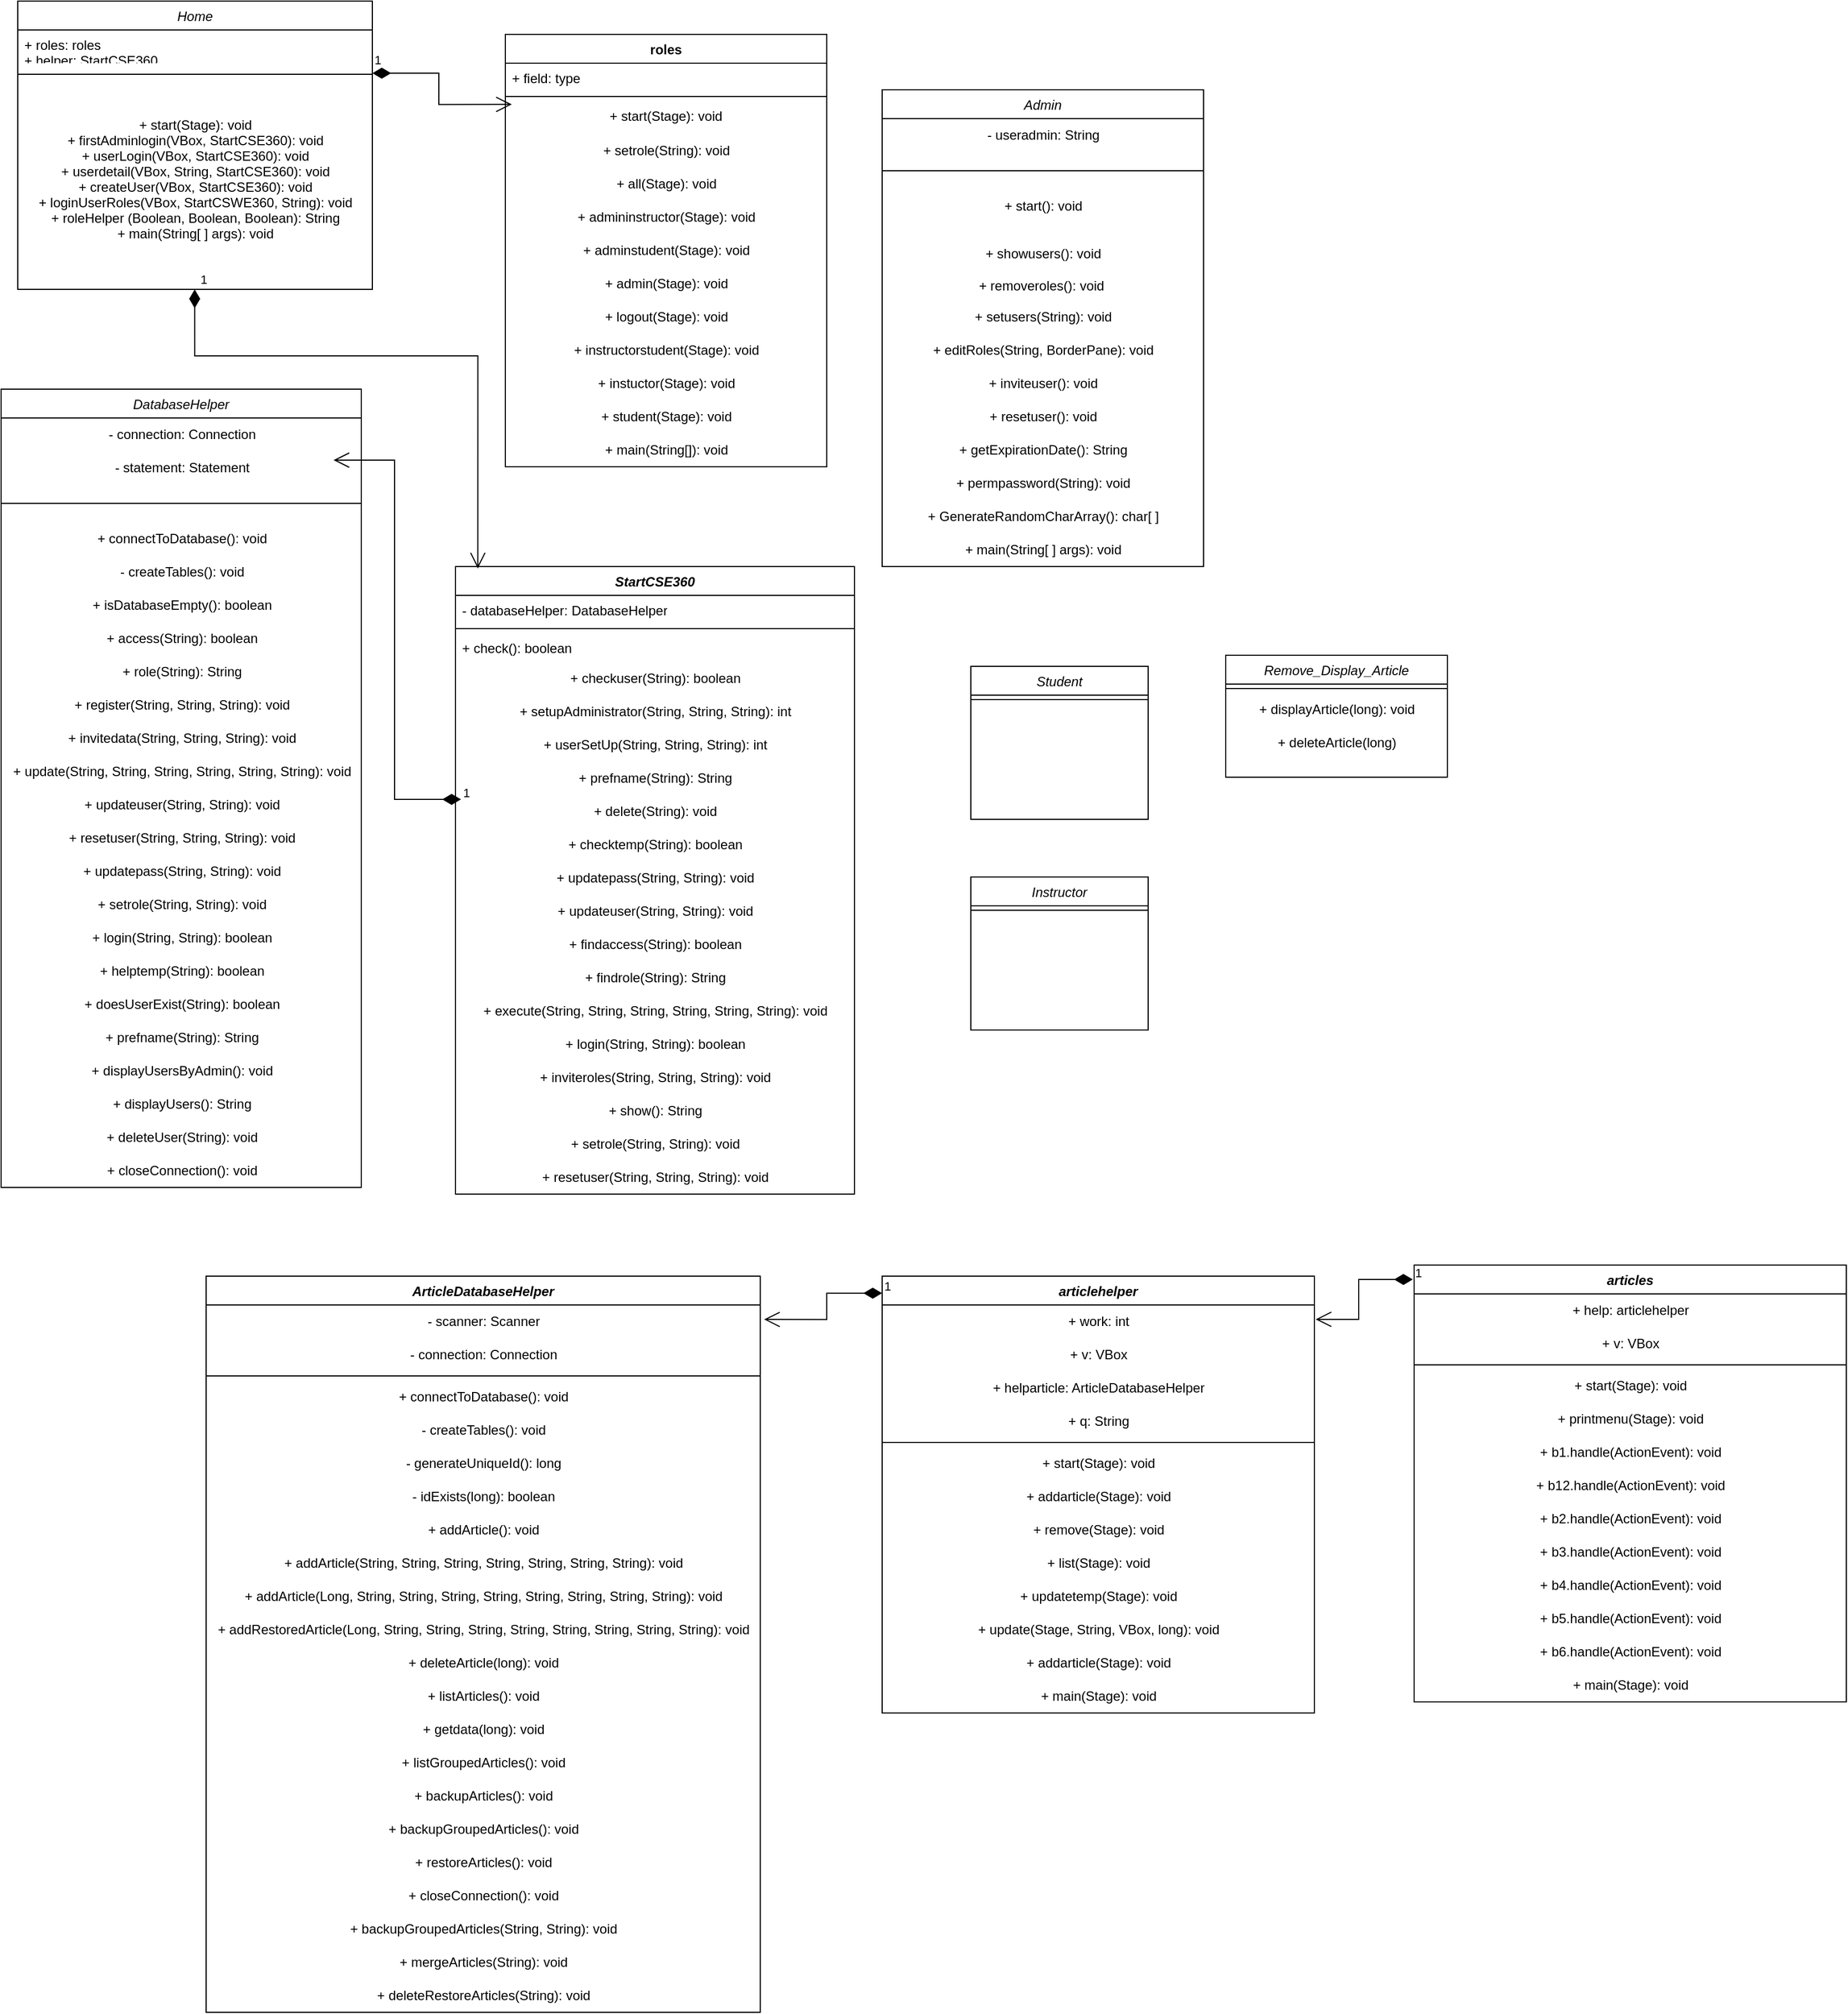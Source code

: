 <mxfile version="24.8.3">
  <diagram name="Page-1" id="ctMq2p94Id5YSrw-uo0k">
    <mxGraphModel dx="1825" dy="2035" grid="1" gridSize="10" guides="1" tooltips="1" connect="1" arrows="1" fold="1" page="1" pageScale="1" pageWidth="850" pageHeight="1100" math="0" shadow="0">
      <root>
        <mxCell id="0" />
        <mxCell id="1" parent="0" />
        <mxCell id="kllssjLPhVET7LkKiRfW-1" value="Home" style="swimlane;fontStyle=2;align=center;verticalAlign=top;childLayout=stackLayout;horizontal=1;startSize=26;horizontalStack=0;resizeParent=1;resizeLast=0;collapsible=1;marginBottom=0;rounded=0;shadow=0;strokeWidth=1;spacingTop=0;" parent="1" vertex="1">
          <mxGeometry x="40" y="40" width="320" height="260" as="geometry">
            <mxRectangle x="150" y="10" width="160" height="26" as="alternateBounds" />
          </mxGeometry>
        </mxCell>
        <mxCell id="kllssjLPhVET7LkKiRfW-2" value="+ roles: roles&#xa;+ helper: StartCSE360" style="text;align=left;verticalAlign=top;spacingLeft=4;spacingRight=4;overflow=hidden;rotatable=0;points=[[0,0.5],[1,0.5]];portConstraint=eastwest;rounded=0;shadow=0;html=0;" parent="kllssjLPhVET7LkKiRfW-1" vertex="1">
          <mxGeometry y="26" width="320" height="26" as="geometry" />
        </mxCell>
        <mxCell id="kllssjLPhVET7LkKiRfW-11" value="" style="line;html=1;strokeWidth=1;align=left;verticalAlign=middle;spacingTop=-1;spacingLeft=3;spacingRight=3;rotatable=0;labelPosition=right;points=[];portConstraint=eastwest;" parent="kllssjLPhVET7LkKiRfW-1" vertex="1">
          <mxGeometry y="52" width="320" height="28" as="geometry" />
        </mxCell>
        <mxCell id="kllssjLPhVET7LkKiRfW-12" value="+ start(Stage): void&#xa;+ firstAdminlogin(VBox, StartCSE360): void&#xa;+ userLogin(VBox, StartCSE360): void&#xa;+ userdetail(VBox, String, StartCSE360): void&#xa;+ createUser(VBox, StartCSE360): void&#xa;+ loginUserRoles(VBox, StartCSWE360, String): void&#xa;+ roleHelper (Boolean, Boolean, Boolean): String&#xa;+ main(String[ ] args): void" style="text;align=center;verticalAlign=top;spacingLeft=5;spacingRight=4;overflow=hidden;rotatable=0;points=[[0,0.5],[1,0.5]];portConstraint=eastwest;spacingTop=13;spacing=7;labelBorderColor=none;labelBackgroundColor=none;" parent="kllssjLPhVET7LkKiRfW-1" vertex="1">
          <mxGeometry y="80" width="320" height="180" as="geometry" />
        </mxCell>
        <mxCell id="kllssjLPhVET7LkKiRfW-13" value="Student" style="swimlane;fontStyle=2;align=center;verticalAlign=top;childLayout=stackLayout;horizontal=1;startSize=26;horizontalStack=0;resizeParent=1;resizeLast=0;collapsible=1;marginBottom=0;rounded=0;shadow=0;strokeWidth=1;" parent="1" vertex="1">
          <mxGeometry x="900" y="640" width="160" height="138" as="geometry">
            <mxRectangle x="130" y="380" width="160" height="26" as="alternateBounds" />
          </mxGeometry>
        </mxCell>
        <mxCell id="kllssjLPhVET7LkKiRfW-14" value="" style="line;html=1;strokeWidth=1;align=left;verticalAlign=middle;spacingTop=-1;spacingLeft=3;spacingRight=3;rotatable=0;labelPosition=right;points=[];portConstraint=eastwest;" parent="kllssjLPhVET7LkKiRfW-13" vertex="1">
          <mxGeometry y="26" width="160" height="8" as="geometry" />
        </mxCell>
        <mxCell id="kllssjLPhVET7LkKiRfW-21" value="Instructor" style="swimlane;fontStyle=2;align=center;verticalAlign=top;childLayout=stackLayout;horizontal=1;startSize=26;horizontalStack=0;resizeParent=1;resizeLast=0;collapsible=1;marginBottom=0;rounded=0;shadow=0;strokeWidth=1;" parent="1" vertex="1">
          <mxGeometry x="900" y="830" width="160" height="138" as="geometry">
            <mxRectangle x="130" y="380" width="160" height="26" as="alternateBounds" />
          </mxGeometry>
        </mxCell>
        <mxCell id="kllssjLPhVET7LkKiRfW-22" value="" style="line;html=1;strokeWidth=1;align=left;verticalAlign=middle;spacingTop=-1;spacingLeft=3;spacingRight=3;rotatable=0;labelPosition=right;points=[];portConstraint=eastwest;" parent="kllssjLPhVET7LkKiRfW-21" vertex="1">
          <mxGeometry y="26" width="160" height="8" as="geometry" />
        </mxCell>
        <mxCell id="kllssjLPhVET7LkKiRfW-15" value="Admin" style="swimlane;fontStyle=2;align=center;verticalAlign=top;childLayout=stackLayout;horizontal=1;startSize=26;horizontalStack=0;resizeParent=1;resizeLast=0;collapsible=1;marginBottom=0;rounded=0;shadow=0;strokeWidth=1;" parent="1" vertex="1">
          <mxGeometry x="820" y="120" width="290" height="430" as="geometry">
            <mxRectangle x="340" y="380" width="170" height="26" as="alternateBounds" />
          </mxGeometry>
        </mxCell>
        <mxCell id="kllssjLPhVET7LkKiRfW-38" value="- useradmin: String" style="text;html=1;align=center;verticalAlign=middle;resizable=0;points=[];autosize=1;strokeColor=none;fillColor=none;" parent="kllssjLPhVET7LkKiRfW-15" vertex="1">
          <mxGeometry y="26" width="290" height="30" as="geometry" />
        </mxCell>
        <mxCell id="kllssjLPhVET7LkKiRfW-16" value="" style="line;html=1;strokeWidth=1;align=left;verticalAlign=middle;spacingTop=-1;spacingLeft=3;spacingRight=3;rotatable=0;labelPosition=right;points=[];portConstraint=eastwest;" parent="kllssjLPhVET7LkKiRfW-15" vertex="1">
          <mxGeometry y="56" width="290" height="34" as="geometry" />
        </mxCell>
        <mxCell id="SJlAwtRStTT4HypsvH_w-40" value="+ start(): void" style="text;html=1;align=center;verticalAlign=middle;resizable=0;points=[];autosize=1;strokeColor=none;fillColor=none;" parent="kllssjLPhVET7LkKiRfW-15" vertex="1">
          <mxGeometry y="90" width="290" height="30" as="geometry" />
        </mxCell>
        <mxCell id="kllssjLPhVET7LkKiRfW-19" value="&lt;div&gt;&lt;br&gt;&lt;/div&gt;&lt;div&gt;+ showusers(): void&lt;/div&gt;&lt;div&gt;&lt;br&gt;&lt;/div&gt;&lt;div&gt;+ removeroles(): void&amp;nbsp;&lt;br&gt;&lt;/div&gt;" style="text;html=1;align=center;verticalAlign=middle;resizable=0;points=[];autosize=1;strokeColor=none;fillColor=none;" parent="kllssjLPhVET7LkKiRfW-15" vertex="1">
          <mxGeometry y="120" width="290" height="70" as="geometry" />
        </mxCell>
        <mxCell id="SJlAwtRStTT4HypsvH_w-62" value="+ setusers(String): void" style="text;html=1;align=center;verticalAlign=middle;resizable=0;points=[];autosize=1;strokeColor=none;fillColor=none;" parent="kllssjLPhVET7LkKiRfW-15" vertex="1">
          <mxGeometry y="190" width="290" height="30" as="geometry" />
        </mxCell>
        <mxCell id="SJlAwtRStTT4HypsvH_w-46" value="+ editRoles(String, BorderPane): void" style="text;html=1;align=center;verticalAlign=middle;resizable=0;points=[];autosize=1;strokeColor=none;fillColor=none;" parent="kllssjLPhVET7LkKiRfW-15" vertex="1">
          <mxGeometry y="220" width="290" height="30" as="geometry" />
        </mxCell>
        <mxCell id="SJlAwtRStTT4HypsvH_w-63" value="+ inviteuser(): void" style="text;html=1;align=center;verticalAlign=middle;resizable=0;points=[];autosize=1;strokeColor=none;fillColor=none;" parent="kllssjLPhVET7LkKiRfW-15" vertex="1">
          <mxGeometry y="250" width="290" height="30" as="geometry" />
        </mxCell>
        <mxCell id="SJlAwtRStTT4HypsvH_w-64" value="+ resetuser(): void" style="text;html=1;align=center;verticalAlign=middle;resizable=0;points=[];autosize=1;strokeColor=none;fillColor=none;" parent="kllssjLPhVET7LkKiRfW-15" vertex="1">
          <mxGeometry y="280" width="290" height="30" as="geometry" />
        </mxCell>
        <mxCell id="SJlAwtRStTT4HypsvH_w-65" value="+ getExpirationDate(): String" style="text;html=1;align=center;verticalAlign=middle;resizable=0;points=[];autosize=1;strokeColor=none;fillColor=none;" parent="kllssjLPhVET7LkKiRfW-15" vertex="1">
          <mxGeometry y="310" width="290" height="30" as="geometry" />
        </mxCell>
        <mxCell id="SJlAwtRStTT4HypsvH_w-66" value="+ permpassword(String): void" style="text;html=1;align=center;verticalAlign=middle;resizable=0;points=[];autosize=1;strokeColor=none;fillColor=none;" parent="kllssjLPhVET7LkKiRfW-15" vertex="1">
          <mxGeometry y="340" width="290" height="30" as="geometry" />
        </mxCell>
        <mxCell id="SJlAwtRStTT4HypsvH_w-67" value="+ GenerateRandomCharArray(): char[ ]" style="text;html=1;align=center;verticalAlign=middle;resizable=0;points=[];autosize=1;strokeColor=none;fillColor=none;" parent="kllssjLPhVET7LkKiRfW-15" vertex="1">
          <mxGeometry y="370" width="290" height="30" as="geometry" />
        </mxCell>
        <mxCell id="SJlAwtRStTT4HypsvH_w-47" value="+ main(String[ ] args): void" style="text;html=1;align=center;verticalAlign=middle;resizable=0;points=[];autosize=1;strokeColor=none;fillColor=none;" parent="kllssjLPhVET7LkKiRfW-15" vertex="1">
          <mxGeometry y="400" width="290" height="30" as="geometry" />
        </mxCell>
        <mxCell id="kllssjLPhVET7LkKiRfW-39" value="DatabaseHelper" style="swimlane;fontStyle=2;align=center;verticalAlign=top;childLayout=stackLayout;horizontal=1;startSize=26;horizontalStack=0;resizeParent=1;resizeLast=0;collapsible=1;marginBottom=0;rounded=0;shadow=0;strokeWidth=1;" parent="1" vertex="1">
          <mxGeometry x="25" y="390" width="325" height="720" as="geometry">
            <mxRectangle x="130" y="380" width="160" height="26" as="alternateBounds" />
          </mxGeometry>
        </mxCell>
        <mxCell id="kllssjLPhVET7LkKiRfW-42" value="- connection: Connection" style="text;html=1;align=center;verticalAlign=middle;resizable=0;points=[];autosize=1;strokeColor=none;fillColor=none;" parent="kllssjLPhVET7LkKiRfW-39" vertex="1">
          <mxGeometry y="26" width="325" height="30" as="geometry" />
        </mxCell>
        <mxCell id="kllssjLPhVET7LkKiRfW-43" value="- statement: Statement" style="text;html=1;align=center;verticalAlign=middle;resizable=0;points=[];autosize=1;strokeColor=none;fillColor=none;" parent="kllssjLPhVET7LkKiRfW-39" vertex="1">
          <mxGeometry y="56" width="325" height="30" as="geometry" />
        </mxCell>
        <mxCell id="kllssjLPhVET7LkKiRfW-40" value="" style="line;html=1;strokeWidth=1;align=left;verticalAlign=middle;spacingTop=-1;spacingLeft=3;spacingRight=3;rotatable=0;labelPosition=right;points=[];portConstraint=eastwest;" parent="kllssjLPhVET7LkKiRfW-39" vertex="1">
          <mxGeometry y="86" width="325" height="34" as="geometry" />
        </mxCell>
        <mxCell id="kllssjLPhVET7LkKiRfW-41" value="+ connectToDatabase(): void" style="text;html=1;align=center;verticalAlign=middle;resizable=0;points=[];autosize=1;strokeColor=none;fillColor=none;" parent="kllssjLPhVET7LkKiRfW-39" vertex="1">
          <mxGeometry y="120" width="325" height="30" as="geometry" />
        </mxCell>
        <mxCell id="kllssjLPhVET7LkKiRfW-44" value="- createTables(): void" style="text;html=1;align=center;verticalAlign=middle;resizable=0;points=[];autosize=1;strokeColor=none;fillColor=none;" parent="kllssjLPhVET7LkKiRfW-39" vertex="1">
          <mxGeometry y="150" width="325" height="30" as="geometry" />
        </mxCell>
        <mxCell id="kllssjLPhVET7LkKiRfW-45" value="+ isDatabaseEmpty(): boolean" style="text;html=1;align=center;verticalAlign=middle;resizable=0;points=[];autosize=1;strokeColor=none;fillColor=none;" parent="kllssjLPhVET7LkKiRfW-39" vertex="1">
          <mxGeometry y="180" width="325" height="30" as="geometry" />
        </mxCell>
        <mxCell id="kllssjLPhVET7LkKiRfW-47" value="+ access(String): boolean" style="text;html=1;align=center;verticalAlign=middle;resizable=0;points=[];autosize=1;strokeColor=none;fillColor=none;" parent="kllssjLPhVET7LkKiRfW-39" vertex="1">
          <mxGeometry y="210" width="325" height="30" as="geometry" />
        </mxCell>
        <mxCell id="kllssjLPhVET7LkKiRfW-48" value="+ role(String): String" style="text;html=1;align=center;verticalAlign=middle;resizable=0;points=[];autosize=1;strokeColor=none;fillColor=none;" parent="kllssjLPhVET7LkKiRfW-39" vertex="1">
          <mxGeometry y="240" width="325" height="30" as="geometry" />
        </mxCell>
        <mxCell id="kllssjLPhVET7LkKiRfW-49" value="+ register(String, String, String): void" style="text;html=1;align=center;verticalAlign=middle;resizable=0;points=[];autosize=1;strokeColor=none;fillColor=none;" parent="kllssjLPhVET7LkKiRfW-39" vertex="1">
          <mxGeometry y="270" width="325" height="30" as="geometry" />
        </mxCell>
        <mxCell id="SJlAwtRStTT4HypsvH_w-48" value="+ invitedata(String, String, String): void" style="text;html=1;align=center;verticalAlign=middle;resizable=0;points=[];autosize=1;strokeColor=none;fillColor=none;" parent="kllssjLPhVET7LkKiRfW-39" vertex="1">
          <mxGeometry y="300" width="325" height="30" as="geometry" />
        </mxCell>
        <mxCell id="kllssjLPhVET7LkKiRfW-51" value="+ update(String, String, String, String, String, String): void" style="text;html=1;align=center;verticalAlign=middle;resizable=0;points=[];autosize=1;strokeColor=none;fillColor=none;" parent="kllssjLPhVET7LkKiRfW-39" vertex="1">
          <mxGeometry y="330" width="325" height="30" as="geometry" />
        </mxCell>
        <mxCell id="SJlAwtRStTT4HypsvH_w-49" value="+ updateuser(String, String): void" style="text;html=1;align=center;verticalAlign=middle;resizable=0;points=[];autosize=1;strokeColor=none;fillColor=none;" parent="kllssjLPhVET7LkKiRfW-39" vertex="1">
          <mxGeometry y="360" width="325" height="30" as="geometry" />
        </mxCell>
        <mxCell id="SJlAwtRStTT4HypsvH_w-50" value="+ resetuser(String, String, String): void" style="text;html=1;align=center;verticalAlign=middle;resizable=0;points=[];autosize=1;strokeColor=none;fillColor=none;" parent="kllssjLPhVET7LkKiRfW-39" vertex="1">
          <mxGeometry y="390" width="325" height="30" as="geometry" />
        </mxCell>
        <mxCell id="SJlAwtRStTT4HypsvH_w-51" value="+ updatepass(String, String): void" style="text;html=1;align=center;verticalAlign=middle;resizable=0;points=[];autosize=1;strokeColor=none;fillColor=none;" parent="kllssjLPhVET7LkKiRfW-39" vertex="1">
          <mxGeometry y="420" width="325" height="30" as="geometry" />
        </mxCell>
        <mxCell id="kllssjLPhVET7LkKiRfW-52" value="+ setrole(String, String): void" style="text;html=1;align=center;verticalAlign=middle;resizable=0;points=[];autosize=1;strokeColor=none;fillColor=none;" parent="kllssjLPhVET7LkKiRfW-39" vertex="1">
          <mxGeometry y="450" width="325" height="30" as="geometry" />
        </mxCell>
        <mxCell id="SJlAwtRStTT4HypsvH_w-45" value="+ login(String, String): boolean" style="text;html=1;align=center;verticalAlign=middle;resizable=0;points=[];autosize=1;strokeColor=none;fillColor=none;" parent="kllssjLPhVET7LkKiRfW-39" vertex="1">
          <mxGeometry y="480" width="325" height="30" as="geometry" />
        </mxCell>
        <mxCell id="SJlAwtRStTT4HypsvH_w-54" value="+ helptemp(String): boolean" style="text;html=1;align=center;verticalAlign=middle;resizable=0;points=[];autosize=1;strokeColor=none;fillColor=none;" parent="kllssjLPhVET7LkKiRfW-39" vertex="1">
          <mxGeometry y="510" width="325" height="30" as="geometry" />
        </mxCell>
        <mxCell id="kllssjLPhVET7LkKiRfW-53" value="+ doesUserExist(String): boolean" style="text;html=1;align=center;verticalAlign=middle;resizable=0;points=[];autosize=1;strokeColor=none;fillColor=none;" parent="kllssjLPhVET7LkKiRfW-39" vertex="1">
          <mxGeometry y="540" width="325" height="30" as="geometry" />
        </mxCell>
        <mxCell id="SJlAwtRStTT4HypsvH_w-1" value="+ prefname(String): String" style="text;html=1;align=center;verticalAlign=middle;resizable=0;points=[];autosize=1;strokeColor=none;fillColor=none;" parent="kllssjLPhVET7LkKiRfW-39" vertex="1">
          <mxGeometry y="570" width="325" height="30" as="geometry" />
        </mxCell>
        <mxCell id="SJlAwtRStTT4HypsvH_w-2" value="+ displayUsersByAdmin(): void" style="text;html=1;align=center;verticalAlign=middle;resizable=0;points=[];autosize=1;strokeColor=none;fillColor=none;" parent="kllssjLPhVET7LkKiRfW-39" vertex="1">
          <mxGeometry y="600" width="325" height="30" as="geometry" />
        </mxCell>
        <mxCell id="SJlAwtRStTT4HypsvH_w-3" value="+ displayUsers(): String" style="text;html=1;align=center;verticalAlign=middle;resizable=0;points=[];autosize=1;strokeColor=none;fillColor=none;" parent="kllssjLPhVET7LkKiRfW-39" vertex="1">
          <mxGeometry y="630" width="325" height="30" as="geometry" />
        </mxCell>
        <mxCell id="SJlAwtRStTT4HypsvH_w-4" value="+ deleteUser(String): void" style="text;html=1;align=center;verticalAlign=middle;resizable=0;points=[];autosize=1;strokeColor=none;fillColor=none;" parent="kllssjLPhVET7LkKiRfW-39" vertex="1">
          <mxGeometry y="660" width="325" height="30" as="geometry" />
        </mxCell>
        <mxCell id="SJlAwtRStTT4HypsvH_w-6" value="+ closeConnection(): void" style="text;html=1;align=center;verticalAlign=middle;resizable=0;points=[];autosize=1;strokeColor=none;fillColor=none;" parent="kllssjLPhVET7LkKiRfW-39" vertex="1">
          <mxGeometry y="690" width="325" height="30" as="geometry" />
        </mxCell>
        <mxCell id="SJlAwtRStTT4HypsvH_w-11" value="roles" style="swimlane;fontStyle=1;align=center;verticalAlign=top;childLayout=stackLayout;horizontal=1;startSize=26;horizontalStack=0;resizeParent=1;resizeParentMax=0;resizeLast=0;collapsible=1;marginBottom=0;whiteSpace=wrap;html=1;" parent="1" vertex="1">
          <mxGeometry x="480" y="70" width="290" height="390" as="geometry" />
        </mxCell>
        <mxCell id="SJlAwtRStTT4HypsvH_w-12" value="+ field: type" style="text;strokeColor=none;fillColor=none;align=left;verticalAlign=top;spacingLeft=4;spacingRight=4;overflow=hidden;rotatable=0;points=[[0,0.5],[1,0.5]];portConstraint=eastwest;whiteSpace=wrap;html=1;" parent="SJlAwtRStTT4HypsvH_w-11" vertex="1">
          <mxGeometry y="26" width="290" height="26" as="geometry" />
        </mxCell>
        <mxCell id="SJlAwtRStTT4HypsvH_w-13" value="" style="line;strokeWidth=1;fillColor=none;align=left;verticalAlign=middle;spacingTop=-1;spacingLeft=3;spacingRight=3;rotatable=0;labelPosition=right;points=[];portConstraint=eastwest;strokeColor=inherit;" parent="SJlAwtRStTT4HypsvH_w-11" vertex="1">
          <mxGeometry y="52" width="290" height="8" as="geometry" />
        </mxCell>
        <mxCell id="SJlAwtRStTT4HypsvH_w-14" value="+ start(Stage): void" style="text;strokeColor=none;fillColor=none;align=center;verticalAlign=top;spacingLeft=4;spacingRight=4;overflow=hidden;rotatable=0;points=[[0,0.5],[1,0.5]];portConstraint=eastwest;whiteSpace=wrap;html=1;" parent="SJlAwtRStTT4HypsvH_w-11" vertex="1">
          <mxGeometry y="60" width="290" height="30" as="geometry" />
        </mxCell>
        <mxCell id="SJlAwtRStTT4HypsvH_w-15" value="+ setrole(String): void" style="text;html=1;align=center;verticalAlign=middle;resizable=0;points=[];autosize=1;strokeColor=none;fillColor=none;" parent="SJlAwtRStTT4HypsvH_w-11" vertex="1">
          <mxGeometry y="90" width="290" height="30" as="geometry" />
        </mxCell>
        <mxCell id="SJlAwtRStTT4HypsvH_w-16" value="+ all(Stage): void" style="text;html=1;align=center;verticalAlign=middle;resizable=0;points=[];autosize=1;strokeColor=none;fillColor=none;" parent="SJlAwtRStTT4HypsvH_w-11" vertex="1">
          <mxGeometry y="120" width="290" height="30" as="geometry" />
        </mxCell>
        <mxCell id="SJlAwtRStTT4HypsvH_w-17" value="+ admininstructor(Stage): void" style="text;html=1;align=center;verticalAlign=middle;resizable=0;points=[];autosize=1;strokeColor=none;fillColor=none;" parent="SJlAwtRStTT4HypsvH_w-11" vertex="1">
          <mxGeometry y="150" width="290" height="30" as="geometry" />
        </mxCell>
        <mxCell id="SJlAwtRStTT4HypsvH_w-18" value="+ adminstudent(Stage): void" style="text;html=1;align=center;verticalAlign=middle;resizable=0;points=[];autosize=1;strokeColor=none;fillColor=none;" parent="SJlAwtRStTT4HypsvH_w-11" vertex="1">
          <mxGeometry y="180" width="290" height="30" as="geometry" />
        </mxCell>
        <mxCell id="SJlAwtRStTT4HypsvH_w-19" value="+ admin(Stage): void" style="text;html=1;align=center;verticalAlign=middle;resizable=0;points=[];autosize=1;strokeColor=none;fillColor=none;" parent="SJlAwtRStTT4HypsvH_w-11" vertex="1">
          <mxGeometry y="210" width="290" height="30" as="geometry" />
        </mxCell>
        <mxCell id="SJlAwtRStTT4HypsvH_w-20" value="+ logout(Stage): void" style="text;html=1;align=center;verticalAlign=middle;resizable=0;points=[];autosize=1;strokeColor=none;fillColor=none;" parent="SJlAwtRStTT4HypsvH_w-11" vertex="1">
          <mxGeometry y="240" width="290" height="30" as="geometry" />
        </mxCell>
        <mxCell id="SJlAwtRStTT4HypsvH_w-55" value="+ instructorstudent(Stage): void" style="text;html=1;align=center;verticalAlign=middle;resizable=0;points=[];autosize=1;strokeColor=none;fillColor=none;" parent="SJlAwtRStTT4HypsvH_w-11" vertex="1">
          <mxGeometry y="270" width="290" height="30" as="geometry" />
        </mxCell>
        <mxCell id="SJlAwtRStTT4HypsvH_w-21" value="+ instuctor(Stage): void" style="text;html=1;align=center;verticalAlign=middle;resizable=0;points=[];autosize=1;strokeColor=none;fillColor=none;" parent="SJlAwtRStTT4HypsvH_w-11" vertex="1">
          <mxGeometry y="300" width="290" height="30" as="geometry" />
        </mxCell>
        <mxCell id="SJlAwtRStTT4HypsvH_w-22" value="+ student(Stage): void" style="text;html=1;align=center;verticalAlign=middle;resizable=0;points=[];autosize=1;strokeColor=none;fillColor=none;" parent="SJlAwtRStTT4HypsvH_w-11" vertex="1">
          <mxGeometry y="330" width="290" height="30" as="geometry" />
        </mxCell>
        <mxCell id="SJlAwtRStTT4HypsvH_w-23" value="+ main(String[]): void" style="text;html=1;align=center;verticalAlign=middle;resizable=0;points=[];autosize=1;strokeColor=none;fillColor=none;" parent="SJlAwtRStTT4HypsvH_w-11" vertex="1">
          <mxGeometry y="360" width="290" height="30" as="geometry" />
        </mxCell>
        <mxCell id="SJlAwtRStTT4HypsvH_w-24" value="&lt;i&gt;StartCSE360&lt;/i&gt;" style="swimlane;fontStyle=1;align=center;verticalAlign=top;childLayout=stackLayout;horizontal=1;startSize=26;horizontalStack=0;resizeParent=1;resizeParentMax=0;resizeLast=0;collapsible=1;marginBottom=0;whiteSpace=wrap;html=1;" parent="1" vertex="1">
          <mxGeometry x="435" y="550" width="360" height="566" as="geometry" />
        </mxCell>
        <mxCell id="SJlAwtRStTT4HypsvH_w-25" value="- databaseHelper: DatabaseHelper" style="text;strokeColor=none;fillColor=none;align=left;verticalAlign=top;spacingLeft=4;spacingRight=4;overflow=hidden;rotatable=0;points=[[0,0.5],[1,0.5]];portConstraint=eastwest;whiteSpace=wrap;html=1;" parent="SJlAwtRStTT4HypsvH_w-24" vertex="1">
          <mxGeometry y="26" width="360" height="26" as="geometry" />
        </mxCell>
        <mxCell id="SJlAwtRStTT4HypsvH_w-26" value="" style="line;strokeWidth=1;fillColor=none;align=left;verticalAlign=middle;spacingTop=-1;spacingLeft=3;spacingRight=3;rotatable=0;labelPosition=right;points=[];portConstraint=eastwest;strokeColor=inherit;" parent="SJlAwtRStTT4HypsvH_w-24" vertex="1">
          <mxGeometry y="52" width="360" height="8" as="geometry" />
        </mxCell>
        <mxCell id="SJlAwtRStTT4HypsvH_w-27" value="+ check(): boolean" style="text;strokeColor=none;fillColor=none;align=left;verticalAlign=top;spacingLeft=4;spacingRight=4;overflow=hidden;rotatable=0;points=[[0,0.5],[1,0.5]];portConstraint=eastwest;whiteSpace=wrap;html=1;" parent="SJlAwtRStTT4HypsvH_w-24" vertex="1">
          <mxGeometry y="60" width="360" height="26" as="geometry" />
        </mxCell>
        <mxCell id="SJlAwtRStTT4HypsvH_w-28" value="+ checkuser(String): boolean" style="text;html=1;align=center;verticalAlign=middle;resizable=0;points=[];autosize=1;strokeColor=none;fillColor=none;" parent="SJlAwtRStTT4HypsvH_w-24" vertex="1">
          <mxGeometry y="86" width="360" height="30" as="geometry" />
        </mxCell>
        <mxCell id="SJlAwtRStTT4HypsvH_w-29" value="+ setupAdministrator(String, String, String): int" style="text;html=1;align=center;verticalAlign=middle;resizable=0;points=[];autosize=1;strokeColor=none;fillColor=none;" parent="SJlAwtRStTT4HypsvH_w-24" vertex="1">
          <mxGeometry y="116" width="360" height="30" as="geometry" />
        </mxCell>
        <mxCell id="SJlAwtRStTT4HypsvH_w-30" value="+ userSetUp(String, String, String): int" style="text;html=1;align=center;verticalAlign=middle;resizable=0;points=[];autosize=1;strokeColor=none;fillColor=none;" parent="SJlAwtRStTT4HypsvH_w-24" vertex="1">
          <mxGeometry y="146" width="360" height="30" as="geometry" />
        </mxCell>
        <mxCell id="SJlAwtRStTT4HypsvH_w-31" value="+ prefname(String): String" style="text;html=1;align=center;verticalAlign=middle;resizable=0;points=[];autosize=1;strokeColor=none;fillColor=none;" parent="SJlAwtRStTT4HypsvH_w-24" vertex="1">
          <mxGeometry y="176" width="360" height="30" as="geometry" />
        </mxCell>
        <mxCell id="SJlAwtRStTT4HypsvH_w-41" value="1" style="endArrow=open;html=1;endSize=12;startArrow=diamondThin;startSize=14;startFill=1;edgeStyle=orthogonalEdgeStyle;align=left;verticalAlign=bottom;rounded=0;" parent="SJlAwtRStTT4HypsvH_w-24" edge="1">
          <mxGeometry x="-1" y="3" relative="1" as="geometry">
            <mxPoint x="5" y="210" as="sourcePoint" />
            <mxPoint x="-110" y="-96" as="targetPoint" />
            <Array as="points">
              <mxPoint x="-55" y="210" />
              <mxPoint x="-55" y="-96" />
            </Array>
          </mxGeometry>
        </mxCell>
        <mxCell id="SJlAwtRStTT4HypsvH_w-32" value="+ delete(String): void" style="text;html=1;align=center;verticalAlign=middle;resizable=0;points=[];autosize=1;strokeColor=none;fillColor=none;" parent="SJlAwtRStTT4HypsvH_w-24" vertex="1">
          <mxGeometry y="206" width="360" height="30" as="geometry" />
        </mxCell>
        <mxCell id="SJlAwtRStTT4HypsvH_w-56" value="+ checktemp(String): boolean" style="text;html=1;align=center;verticalAlign=middle;resizable=0;points=[];autosize=1;strokeColor=none;fillColor=none;" parent="SJlAwtRStTT4HypsvH_w-24" vertex="1">
          <mxGeometry y="236" width="360" height="30" as="geometry" />
        </mxCell>
        <mxCell id="SJlAwtRStTT4HypsvH_w-57" value="+ updatepass(String, String): void" style="text;html=1;align=center;verticalAlign=middle;resizable=0;points=[];autosize=1;strokeColor=none;fillColor=none;" parent="SJlAwtRStTT4HypsvH_w-24" vertex="1">
          <mxGeometry y="266" width="360" height="30" as="geometry" />
        </mxCell>
        <mxCell id="SJlAwtRStTT4HypsvH_w-58" value="+ updateuser(String, String): void" style="text;html=1;align=center;verticalAlign=middle;resizable=0;points=[];autosize=1;strokeColor=none;fillColor=none;" parent="SJlAwtRStTT4HypsvH_w-24" vertex="1">
          <mxGeometry y="296" width="360" height="30" as="geometry" />
        </mxCell>
        <mxCell id="SJlAwtRStTT4HypsvH_w-33" value="+ findaccess(String): boolean" style="text;html=1;align=center;verticalAlign=middle;resizable=0;points=[];autosize=1;strokeColor=none;fillColor=none;" parent="SJlAwtRStTT4HypsvH_w-24" vertex="1">
          <mxGeometry y="326" width="360" height="30" as="geometry" />
        </mxCell>
        <mxCell id="SJlAwtRStTT4HypsvH_w-34" value="+ findrole(String): String" style="text;html=1;align=center;verticalAlign=middle;resizable=0;points=[];autosize=1;strokeColor=none;fillColor=none;" parent="SJlAwtRStTT4HypsvH_w-24" vertex="1">
          <mxGeometry y="356" width="360" height="30" as="geometry" />
        </mxCell>
        <mxCell id="SJlAwtRStTT4HypsvH_w-35" value="+ execute(String, String, String, String, String, String): void" style="text;html=1;align=center;verticalAlign=middle;resizable=0;points=[];autosize=1;strokeColor=none;fillColor=none;" parent="SJlAwtRStTT4HypsvH_w-24" vertex="1">
          <mxGeometry y="386" width="360" height="30" as="geometry" />
        </mxCell>
        <mxCell id="SJlAwtRStTT4HypsvH_w-36" value="+ login(String, String): boolean" style="text;html=1;align=center;verticalAlign=middle;resizable=0;points=[];autosize=1;strokeColor=none;fillColor=none;" parent="SJlAwtRStTT4HypsvH_w-24" vertex="1">
          <mxGeometry y="416" width="360" height="30" as="geometry" />
        </mxCell>
        <mxCell id="SJlAwtRStTT4HypsvH_w-59" value="+ inviteroles(String, String, String): void" style="text;html=1;align=center;verticalAlign=middle;resizable=0;points=[];autosize=1;strokeColor=none;fillColor=none;" parent="SJlAwtRStTT4HypsvH_w-24" vertex="1">
          <mxGeometry y="446" width="360" height="30" as="geometry" />
        </mxCell>
        <mxCell id="SJlAwtRStTT4HypsvH_w-37" value="+ show(): String" style="text;html=1;align=center;verticalAlign=middle;resizable=0;points=[];autosize=1;strokeColor=none;fillColor=none;" parent="SJlAwtRStTT4HypsvH_w-24" vertex="1">
          <mxGeometry y="476" width="360" height="30" as="geometry" />
        </mxCell>
        <mxCell id="SJlAwtRStTT4HypsvH_w-38" value="+ setrole(String, String): void" style="text;html=1;align=center;verticalAlign=middle;resizable=0;points=[];autosize=1;strokeColor=none;fillColor=none;" parent="SJlAwtRStTT4HypsvH_w-24" vertex="1">
          <mxGeometry y="506" width="360" height="30" as="geometry" />
        </mxCell>
        <mxCell id="SJlAwtRStTT4HypsvH_w-61" value="+ resetuser(String, String, String): void" style="text;html=1;align=center;verticalAlign=middle;resizable=0;points=[];autosize=1;strokeColor=none;fillColor=none;" parent="SJlAwtRStTT4HypsvH_w-24" vertex="1">
          <mxGeometry y="536" width="360" height="30" as="geometry" />
        </mxCell>
        <mxCell id="SJlAwtRStTT4HypsvH_w-42" value="1" style="endArrow=open;html=1;endSize=12;startArrow=diamondThin;startSize=14;startFill=1;edgeStyle=orthogonalEdgeStyle;align=left;verticalAlign=bottom;rounded=0;entryX=0.02;entryY=0.105;entryDx=0;entryDy=0;entryPerimeter=0;exitX=1;exitY=0.25;exitDx=0;exitDy=0;" parent="1" source="kllssjLPhVET7LkKiRfW-1" target="SJlAwtRStTT4HypsvH_w-14" edge="1">
          <mxGeometry x="-1" y="3" relative="1" as="geometry">
            <mxPoint x="320" y="100" as="sourcePoint" />
            <mxPoint x="480" y="100" as="targetPoint" />
          </mxGeometry>
        </mxCell>
        <mxCell id="SJlAwtRStTT4HypsvH_w-60" value="1" style="endArrow=open;html=1;endSize=12;startArrow=diamondThin;startSize=14;startFill=1;edgeStyle=orthogonalEdgeStyle;align=left;verticalAlign=bottom;rounded=0;exitX=0.499;exitY=1;exitDx=0;exitDy=0;exitPerimeter=0;entryX=0.056;entryY=0.003;entryDx=0;entryDy=0;entryPerimeter=0;" parent="1" source="kllssjLPhVET7LkKiRfW-12" target="SJlAwtRStTT4HypsvH_w-24" edge="1">
          <mxGeometry x="-1" y="3" relative="1" as="geometry">
            <mxPoint x="210" y="330" as="sourcePoint" />
            <mxPoint x="370" y="330" as="targetPoint" />
            <Array as="points">
              <mxPoint x="200" y="360" />
              <mxPoint x="455" y="360" />
            </Array>
          </mxGeometry>
        </mxCell>
        <mxCell id="EnPLGqOrfd-MYp_VHpDI-9" value="Remove_Display_Article" style="swimlane;fontStyle=2;align=center;verticalAlign=top;childLayout=stackLayout;horizontal=1;startSize=26;horizontalStack=0;resizeParent=1;resizeLast=0;collapsible=1;marginBottom=0;rounded=0;shadow=0;strokeWidth=1;" parent="1" vertex="1">
          <mxGeometry x="1130" y="630" width="200" height="110" as="geometry">
            <mxRectangle x="130" y="380" width="160" height="26" as="alternateBounds" />
          </mxGeometry>
        </mxCell>
        <mxCell id="EnPLGqOrfd-MYp_VHpDI-10" value="" style="line;html=1;strokeWidth=1;align=left;verticalAlign=middle;spacingTop=-1;spacingLeft=3;spacingRight=3;rotatable=0;labelPosition=right;points=[];portConstraint=eastwest;" parent="EnPLGqOrfd-MYp_VHpDI-9" vertex="1">
          <mxGeometry y="26" width="200" height="8" as="geometry" />
        </mxCell>
        <mxCell id="EnPLGqOrfd-MYp_VHpDI-11" value="+ displayArticle(long): void" style="text;html=1;align=center;verticalAlign=middle;resizable=0;points=[];autosize=1;strokeColor=none;fillColor=none;" parent="EnPLGqOrfd-MYp_VHpDI-9" vertex="1">
          <mxGeometry y="34" width="200" height="30" as="geometry" />
        </mxCell>
        <mxCell id="EnPLGqOrfd-MYp_VHpDI-12" value="+ deleteArticle(long)" style="text;html=1;align=center;verticalAlign=middle;resizable=0;points=[];autosize=1;strokeColor=none;fillColor=none;" parent="EnPLGqOrfd-MYp_VHpDI-9" vertex="1">
          <mxGeometry y="64" width="200" height="30" as="geometry" />
        </mxCell>
        <mxCell id="iOLG6gasKTPCg_5guacY-5" value="&lt;i&gt;ArticleDatabaseHelper&lt;/i&gt;" style="swimlane;fontStyle=1;align=center;verticalAlign=top;childLayout=stackLayout;horizontal=1;startSize=26;horizontalStack=0;resizeParent=1;resizeParentMax=0;resizeLast=0;collapsible=1;marginBottom=0;whiteSpace=wrap;html=1;" parent="1" vertex="1">
          <mxGeometry x="210" y="1190" width="500" height="664" as="geometry" />
        </mxCell>
        <mxCell id="iOLG6gasKTPCg_5guacY-9" value="- scanner: Scanner" style="text;html=1;align=center;verticalAlign=middle;resizable=0;points=[];autosize=1;strokeColor=none;fillColor=none;" parent="iOLG6gasKTPCg_5guacY-5" vertex="1">
          <mxGeometry y="26" width="500" height="30" as="geometry" />
        </mxCell>
        <mxCell id="iOLG6gasKTPCg_5guacY-10" value="- connection: Connection" style="text;html=1;align=center;verticalAlign=middle;resizable=0;points=[];autosize=1;strokeColor=none;fillColor=none;" parent="iOLG6gasKTPCg_5guacY-5" vertex="1">
          <mxGeometry y="56" width="500" height="30" as="geometry" />
        </mxCell>
        <mxCell id="iOLG6gasKTPCg_5guacY-7" value="" style="line;strokeWidth=1;fillColor=none;align=left;verticalAlign=middle;spacingTop=-1;spacingLeft=3;spacingRight=3;rotatable=0;labelPosition=right;points=[];portConstraint=eastwest;strokeColor=inherit;" parent="iOLG6gasKTPCg_5guacY-5" vertex="1">
          <mxGeometry y="86" width="500" height="8" as="geometry" />
        </mxCell>
        <mxCell id="iOLG6gasKTPCg_5guacY-12" value="+ connectToDatabase(): void" style="text;html=1;align=center;verticalAlign=middle;resizable=0;points=[];autosize=1;strokeColor=none;fillColor=none;" parent="iOLG6gasKTPCg_5guacY-5" vertex="1">
          <mxGeometry y="94" width="500" height="30" as="geometry" />
        </mxCell>
        <mxCell id="iOLG6gasKTPCg_5guacY-13" value="- createTables(): void" style="text;html=1;align=center;verticalAlign=middle;resizable=0;points=[];autosize=1;strokeColor=none;fillColor=none;" parent="iOLG6gasKTPCg_5guacY-5" vertex="1">
          <mxGeometry y="124" width="500" height="30" as="geometry" />
        </mxCell>
        <mxCell id="iOLG6gasKTPCg_5guacY-14" value="- generateUniqueId(): long" style="text;html=1;align=center;verticalAlign=middle;resizable=0;points=[];autosize=1;strokeColor=none;fillColor=none;" parent="iOLG6gasKTPCg_5guacY-5" vertex="1">
          <mxGeometry y="154" width="500" height="30" as="geometry" />
        </mxCell>
        <mxCell id="iOLG6gasKTPCg_5guacY-15" value="- idExists(long): boolean" style="text;html=1;align=center;verticalAlign=middle;resizable=0;points=[];autosize=1;strokeColor=none;fillColor=none;" parent="iOLG6gasKTPCg_5guacY-5" vertex="1">
          <mxGeometry y="184" width="500" height="30" as="geometry" />
        </mxCell>
        <mxCell id="iOLG6gasKTPCg_5guacY-16" value="+ addArticle(): void" style="text;html=1;align=center;verticalAlign=middle;resizable=0;points=[];autosize=1;strokeColor=none;fillColor=none;" parent="iOLG6gasKTPCg_5guacY-5" vertex="1">
          <mxGeometry y="214" width="500" height="30" as="geometry" />
        </mxCell>
        <mxCell id="iOLG6gasKTPCg_5guacY-17" value="+ addArticle(String, String, String, String, String, String, String): void" style="text;html=1;align=center;verticalAlign=middle;resizable=0;points=[];autosize=1;strokeColor=none;fillColor=none;" parent="iOLG6gasKTPCg_5guacY-5" vertex="1">
          <mxGeometry y="244" width="500" height="30" as="geometry" />
        </mxCell>
        <mxCell id="zHjUaEgWHtOYcyrex8Kz-1" value="+ addArticle(Long, String, String, String, String, String, String, String, String): void" style="text;html=1;align=center;verticalAlign=middle;resizable=0;points=[];autosize=1;strokeColor=none;fillColor=none;" vertex="1" parent="iOLG6gasKTPCg_5guacY-5">
          <mxGeometry y="274" width="500" height="30" as="geometry" />
        </mxCell>
        <mxCell id="iOLG6gasKTPCg_5guacY-18" value="+ addRestoredArticle(Long, String, String, String, String, String, String, String, String): void" style="text;html=1;align=center;verticalAlign=middle;resizable=0;points=[];autosize=1;strokeColor=none;fillColor=none;" parent="iOLG6gasKTPCg_5guacY-5" vertex="1">
          <mxGeometry y="304" width="500" height="30" as="geometry" />
        </mxCell>
        <mxCell id="iOLG6gasKTPCg_5guacY-19" value="+ deleteArticle(long): void" style="text;html=1;align=center;verticalAlign=middle;resizable=0;points=[];autosize=1;strokeColor=none;fillColor=none;" parent="iOLG6gasKTPCg_5guacY-5" vertex="1">
          <mxGeometry y="334" width="500" height="30" as="geometry" />
        </mxCell>
        <mxCell id="iOLG6gasKTPCg_5guacY-20" value="+ listArticles(): void" style="text;html=1;align=center;verticalAlign=middle;resizable=0;points=[];autosize=1;strokeColor=none;fillColor=none;" parent="iOLG6gasKTPCg_5guacY-5" vertex="1">
          <mxGeometry y="364" width="500" height="30" as="geometry" />
        </mxCell>
        <mxCell id="zHjUaEgWHtOYcyrex8Kz-2" value="+ getdata(long): void" style="text;html=1;align=center;verticalAlign=middle;resizable=0;points=[];autosize=1;strokeColor=none;fillColor=none;" vertex="1" parent="iOLG6gasKTPCg_5guacY-5">
          <mxGeometry y="394" width="500" height="30" as="geometry" />
        </mxCell>
        <mxCell id="zHjUaEgWHtOYcyrex8Kz-3" value="+ listGroupedArticles(): void" style="text;html=1;align=center;verticalAlign=middle;resizable=0;points=[];autosize=1;strokeColor=none;fillColor=none;" vertex="1" parent="iOLG6gasKTPCg_5guacY-5">
          <mxGeometry y="424" width="500" height="30" as="geometry" />
        </mxCell>
        <mxCell id="iOLG6gasKTPCg_5guacY-21" value="+ backupArticles(): void" style="text;html=1;align=center;verticalAlign=middle;resizable=0;points=[];autosize=1;strokeColor=none;fillColor=none;" parent="iOLG6gasKTPCg_5guacY-5" vertex="1">
          <mxGeometry y="454" width="500" height="30" as="geometry" />
        </mxCell>
        <mxCell id="zHjUaEgWHtOYcyrex8Kz-4" value="+ backupGroupedArticles(): void" style="text;html=1;align=center;verticalAlign=middle;resizable=0;points=[];autosize=1;strokeColor=none;fillColor=none;" vertex="1" parent="iOLG6gasKTPCg_5guacY-5">
          <mxGeometry y="484" width="500" height="30" as="geometry" />
        </mxCell>
        <mxCell id="iOLG6gasKTPCg_5guacY-22" value="+ restoreArticles(): void" style="text;html=1;align=center;verticalAlign=middle;resizable=0;points=[];autosize=1;strokeColor=none;fillColor=none;" parent="iOLG6gasKTPCg_5guacY-5" vertex="1">
          <mxGeometry y="514" width="500" height="30" as="geometry" />
        </mxCell>
        <mxCell id="iOLG6gasKTPCg_5guacY-23" value="+ closeConnection(): void" style="text;html=1;align=center;verticalAlign=middle;resizable=0;points=[];autosize=1;strokeColor=none;fillColor=none;" parent="iOLG6gasKTPCg_5guacY-5" vertex="1">
          <mxGeometry y="544" width="500" height="30" as="geometry" />
        </mxCell>
        <mxCell id="zHjUaEgWHtOYcyrex8Kz-50" value="+ backupGroupedArticles(String, String): void" style="text;html=1;align=center;verticalAlign=middle;resizable=0;points=[];autosize=1;strokeColor=none;fillColor=none;" vertex="1" parent="iOLG6gasKTPCg_5guacY-5">
          <mxGeometry y="574" width="500" height="30" as="geometry" />
        </mxCell>
        <mxCell id="zHjUaEgWHtOYcyrex8Kz-51" value="+ mergeArticles(String): void" style="text;html=1;align=center;verticalAlign=middle;resizable=0;points=[];autosize=1;strokeColor=none;fillColor=none;" vertex="1" parent="iOLG6gasKTPCg_5guacY-5">
          <mxGeometry y="604" width="500" height="30" as="geometry" />
        </mxCell>
        <mxCell id="zHjUaEgWHtOYcyrex8Kz-52" value="+ deleteRestoreArticles(String): void" style="text;html=1;align=center;verticalAlign=middle;resizable=0;points=[];autosize=1;strokeColor=none;fillColor=none;" vertex="1" parent="iOLG6gasKTPCg_5guacY-5">
          <mxGeometry y="634" width="500" height="30" as="geometry" />
        </mxCell>
        <mxCell id="iOLG6gasKTPCg_5guacY-24" value="&lt;i&gt;articlehelper&lt;/i&gt;" style="swimlane;fontStyle=1;align=center;verticalAlign=top;childLayout=stackLayout;horizontal=1;startSize=26;horizontalStack=0;resizeParent=1;resizeParentMax=0;resizeLast=0;collapsible=1;marginBottom=0;whiteSpace=wrap;html=1;" parent="1" vertex="1">
          <mxGeometry x="820" y="1190" width="390" height="394" as="geometry" />
        </mxCell>
        <mxCell id="iOLG6gasKTPCg_5guacY-25" value="+ work: int" style="text;html=1;align=center;verticalAlign=middle;resizable=0;points=[];autosize=1;strokeColor=none;fillColor=none;" parent="iOLG6gasKTPCg_5guacY-24" vertex="1">
          <mxGeometry y="26" width="390" height="30" as="geometry" />
        </mxCell>
        <mxCell id="iOLG6gasKTPCg_5guacY-26" value="+ v: VBox" style="text;html=1;align=center;verticalAlign=middle;resizable=0;points=[];autosize=1;strokeColor=none;fillColor=none;" parent="iOLG6gasKTPCg_5guacY-24" vertex="1">
          <mxGeometry y="56" width="390" height="30" as="geometry" />
        </mxCell>
        <mxCell id="zHjUaEgWHtOYcyrex8Kz-6" value="+ helparticle: ArticleDatabaseHelper" style="text;html=1;align=center;verticalAlign=middle;resizable=0;points=[];autosize=1;strokeColor=none;fillColor=none;" vertex="1" parent="iOLG6gasKTPCg_5guacY-24">
          <mxGeometry y="86" width="390" height="30" as="geometry" />
        </mxCell>
        <mxCell id="zHjUaEgWHtOYcyrex8Kz-7" value="+ q: String" style="text;html=1;align=center;verticalAlign=middle;resizable=0;points=[];autosize=1;strokeColor=none;fillColor=none;" vertex="1" parent="iOLG6gasKTPCg_5guacY-24">
          <mxGeometry y="116" width="390" height="30" as="geometry" />
        </mxCell>
        <mxCell id="iOLG6gasKTPCg_5guacY-28" value="" style="line;strokeWidth=1;fillColor=none;align=left;verticalAlign=middle;spacingTop=-1;spacingLeft=3;spacingRight=3;rotatable=0;labelPosition=right;points=[];portConstraint=eastwest;strokeColor=inherit;" parent="iOLG6gasKTPCg_5guacY-24" vertex="1">
          <mxGeometry y="146" width="390" height="8" as="geometry" />
        </mxCell>
        <mxCell id="iOLG6gasKTPCg_5guacY-29" value="+ start(Stage): void" style="text;html=1;align=center;verticalAlign=middle;resizable=0;points=[];autosize=1;strokeColor=none;fillColor=none;" parent="iOLG6gasKTPCg_5guacY-24" vertex="1">
          <mxGeometry y="154" width="390" height="30" as="geometry" />
        </mxCell>
        <mxCell id="iOLG6gasKTPCg_5guacY-30" value="+ addarticle(Stage): void" style="text;html=1;align=center;verticalAlign=middle;resizable=0;points=[];autosize=1;strokeColor=none;fillColor=none;" parent="iOLG6gasKTPCg_5guacY-24" vertex="1">
          <mxGeometry y="184" width="390" height="30" as="geometry" />
        </mxCell>
        <mxCell id="zHjUaEgWHtOYcyrex8Kz-8" value="+ remove(Stage): void" style="text;html=1;align=center;verticalAlign=middle;resizable=0;points=[];autosize=1;strokeColor=none;fillColor=none;" vertex="1" parent="iOLG6gasKTPCg_5guacY-24">
          <mxGeometry y="214" width="390" height="30" as="geometry" />
        </mxCell>
        <mxCell id="zHjUaEgWHtOYcyrex8Kz-9" value="+ list(Stage): void" style="text;html=1;align=center;verticalAlign=middle;resizable=0;points=[];autosize=1;strokeColor=none;fillColor=none;" vertex="1" parent="iOLG6gasKTPCg_5guacY-24">
          <mxGeometry y="244" width="390" height="30" as="geometry" />
        </mxCell>
        <mxCell id="zHjUaEgWHtOYcyrex8Kz-10" value="+ updatetemp(Stage): void" style="text;html=1;align=center;verticalAlign=middle;resizable=0;points=[];autosize=1;strokeColor=none;fillColor=none;" vertex="1" parent="iOLG6gasKTPCg_5guacY-24">
          <mxGeometry y="274" width="390" height="30" as="geometry" />
        </mxCell>
        <mxCell id="zHjUaEgWHtOYcyrex8Kz-11" value="+ update(Stage, String, VBox, long): void" style="text;html=1;align=center;verticalAlign=middle;resizable=0;points=[];autosize=1;strokeColor=none;fillColor=none;" vertex="1" parent="iOLG6gasKTPCg_5guacY-24">
          <mxGeometry y="304" width="390" height="30" as="geometry" />
        </mxCell>
        <mxCell id="zHjUaEgWHtOYcyrex8Kz-12" value="+ addarticle(Stage): void" style="text;html=1;align=center;verticalAlign=middle;resizable=0;points=[];autosize=1;strokeColor=none;fillColor=none;" vertex="1" parent="iOLG6gasKTPCg_5guacY-24">
          <mxGeometry y="334" width="390" height="30" as="geometry" />
        </mxCell>
        <mxCell id="zHjUaEgWHtOYcyrex8Kz-13" value="+ main(Stage): void" style="text;html=1;align=center;verticalAlign=middle;resizable=0;points=[];autosize=1;strokeColor=none;fillColor=none;" vertex="1" parent="iOLG6gasKTPCg_5guacY-24">
          <mxGeometry y="364" width="390" height="30" as="geometry" />
        </mxCell>
        <mxCell id="zHjUaEgWHtOYcyrex8Kz-14" value="1" style="endArrow=open;html=1;endSize=12;startArrow=diamondThin;startSize=14;startFill=1;edgeStyle=orthogonalEdgeStyle;align=left;verticalAlign=bottom;rounded=0;exitX=0;exitY=0.039;exitDx=0;exitDy=0;exitPerimeter=0;entryX=1.007;entryY=0.435;entryDx=0;entryDy=0;entryPerimeter=0;" edge="1" parent="1" source="iOLG6gasKTPCg_5guacY-24" target="iOLG6gasKTPCg_5guacY-9">
          <mxGeometry x="-1" y="3" relative="1" as="geometry">
            <mxPoint x="450" y="770" as="sourcePoint" />
            <mxPoint x="480" y="1160" as="targetPoint" />
            <Array as="points">
              <mxPoint x="770" y="1205" />
              <mxPoint x="770" y="1229" />
            </Array>
          </mxGeometry>
        </mxCell>
        <mxCell id="zHjUaEgWHtOYcyrex8Kz-15" value="&lt;i&gt;articles&lt;/i&gt;" style="swimlane;fontStyle=1;align=center;verticalAlign=top;childLayout=stackLayout;horizontal=1;startSize=26;horizontalStack=0;resizeParent=1;resizeParentMax=0;resizeLast=0;collapsible=1;marginBottom=0;whiteSpace=wrap;html=1;" vertex="1" parent="1">
          <mxGeometry x="1300" y="1180" width="390" height="394" as="geometry" />
        </mxCell>
        <mxCell id="zHjUaEgWHtOYcyrex8Kz-16" value="+ help: articlehelper" style="text;html=1;align=center;verticalAlign=middle;resizable=0;points=[];autosize=1;strokeColor=none;fillColor=none;" vertex="1" parent="zHjUaEgWHtOYcyrex8Kz-15">
          <mxGeometry y="26" width="390" height="30" as="geometry" />
        </mxCell>
        <mxCell id="zHjUaEgWHtOYcyrex8Kz-17" value="+ v: VBox" style="text;html=1;align=center;verticalAlign=middle;resizable=0;points=[];autosize=1;strokeColor=none;fillColor=none;" vertex="1" parent="zHjUaEgWHtOYcyrex8Kz-15">
          <mxGeometry y="56" width="390" height="30" as="geometry" />
        </mxCell>
        <mxCell id="zHjUaEgWHtOYcyrex8Kz-20" value="" style="line;strokeWidth=1;fillColor=none;align=left;verticalAlign=middle;spacingTop=-1;spacingLeft=3;spacingRight=3;rotatable=0;labelPosition=right;points=[];portConstraint=eastwest;strokeColor=inherit;" vertex="1" parent="zHjUaEgWHtOYcyrex8Kz-15">
          <mxGeometry y="86" width="390" height="8" as="geometry" />
        </mxCell>
        <mxCell id="zHjUaEgWHtOYcyrex8Kz-21" value="+ start(Stage): void" style="text;html=1;align=center;verticalAlign=middle;resizable=0;points=[];autosize=1;strokeColor=none;fillColor=none;" vertex="1" parent="zHjUaEgWHtOYcyrex8Kz-15">
          <mxGeometry y="94" width="390" height="30" as="geometry" />
        </mxCell>
        <mxCell id="zHjUaEgWHtOYcyrex8Kz-22" value="+ printmenu(Stage): void" style="text;html=1;align=center;verticalAlign=middle;resizable=0;points=[];autosize=1;strokeColor=none;fillColor=none;" vertex="1" parent="zHjUaEgWHtOYcyrex8Kz-15">
          <mxGeometry y="124" width="390" height="30" as="geometry" />
        </mxCell>
        <mxCell id="zHjUaEgWHtOYcyrex8Kz-23" value="+ b1.handle(ActionEvent): void" style="text;html=1;align=center;verticalAlign=middle;resizable=0;points=[];autosize=1;strokeColor=none;fillColor=none;" vertex="1" parent="zHjUaEgWHtOYcyrex8Kz-15">
          <mxGeometry y="154" width="390" height="30" as="geometry" />
        </mxCell>
        <mxCell id="zHjUaEgWHtOYcyrex8Kz-29" value="+ b12.handle(ActionEvent): void" style="text;html=1;align=center;verticalAlign=middle;resizable=0;points=[];autosize=1;strokeColor=none;fillColor=none;" vertex="1" parent="zHjUaEgWHtOYcyrex8Kz-15">
          <mxGeometry y="184" width="390" height="30" as="geometry" />
        </mxCell>
        <mxCell id="zHjUaEgWHtOYcyrex8Kz-30" value="+ b2.handle(ActionEvent): void" style="text;html=1;align=center;verticalAlign=middle;resizable=0;points=[];autosize=1;strokeColor=none;fillColor=none;" vertex="1" parent="zHjUaEgWHtOYcyrex8Kz-15">
          <mxGeometry y="214" width="390" height="30" as="geometry" />
        </mxCell>
        <mxCell id="zHjUaEgWHtOYcyrex8Kz-31" value="+ b3.handle(ActionEvent): void" style="text;html=1;align=center;verticalAlign=middle;resizable=0;points=[];autosize=1;strokeColor=none;fillColor=none;" vertex="1" parent="zHjUaEgWHtOYcyrex8Kz-15">
          <mxGeometry y="244" width="390" height="30" as="geometry" />
        </mxCell>
        <mxCell id="zHjUaEgWHtOYcyrex8Kz-32" value="+ b4.handle(ActionEvent): void" style="text;html=1;align=center;verticalAlign=middle;resizable=0;points=[];autosize=1;strokeColor=none;fillColor=none;" vertex="1" parent="zHjUaEgWHtOYcyrex8Kz-15">
          <mxGeometry y="274" width="390" height="30" as="geometry" />
        </mxCell>
        <mxCell id="zHjUaEgWHtOYcyrex8Kz-33" value="+ b5.handle(ActionEvent): void" style="text;html=1;align=center;verticalAlign=middle;resizable=0;points=[];autosize=1;strokeColor=none;fillColor=none;" vertex="1" parent="zHjUaEgWHtOYcyrex8Kz-15">
          <mxGeometry y="304" width="390" height="30" as="geometry" />
        </mxCell>
        <mxCell id="zHjUaEgWHtOYcyrex8Kz-34" value="+ b6.handle(ActionEvent): void" style="text;html=1;align=center;verticalAlign=middle;resizable=0;points=[];autosize=1;strokeColor=none;fillColor=none;" vertex="1" parent="zHjUaEgWHtOYcyrex8Kz-15">
          <mxGeometry y="334" width="390" height="30" as="geometry" />
        </mxCell>
        <mxCell id="zHjUaEgWHtOYcyrex8Kz-28" value="+ main(Stage): void" style="text;html=1;align=center;verticalAlign=middle;resizable=0;points=[];autosize=1;strokeColor=none;fillColor=none;" vertex="1" parent="zHjUaEgWHtOYcyrex8Kz-15">
          <mxGeometry y="364" width="390" height="30" as="geometry" />
        </mxCell>
        <mxCell id="zHjUaEgWHtOYcyrex8Kz-35" value="1" style="endArrow=open;html=1;endSize=12;startArrow=diamondThin;startSize=14;startFill=1;edgeStyle=orthogonalEdgeStyle;align=left;verticalAlign=bottom;rounded=0;exitX=-0.003;exitY=0.033;exitDx=0;exitDy=0;exitPerimeter=0;entryX=1.003;entryY=0.432;entryDx=0;entryDy=0;entryPerimeter=0;" edge="1" parent="1" source="zHjUaEgWHtOYcyrex8Kz-15" target="iOLG6gasKTPCg_5guacY-25">
          <mxGeometry x="-1" y="3" relative="1" as="geometry">
            <mxPoint x="830" y="1215" as="sourcePoint" />
            <mxPoint x="724" y="1239" as="targetPoint" />
            <Array as="points">
              <mxPoint x="1250" y="1193" />
              <mxPoint x="1250" y="1229" />
            </Array>
          </mxGeometry>
        </mxCell>
      </root>
    </mxGraphModel>
  </diagram>
</mxfile>
